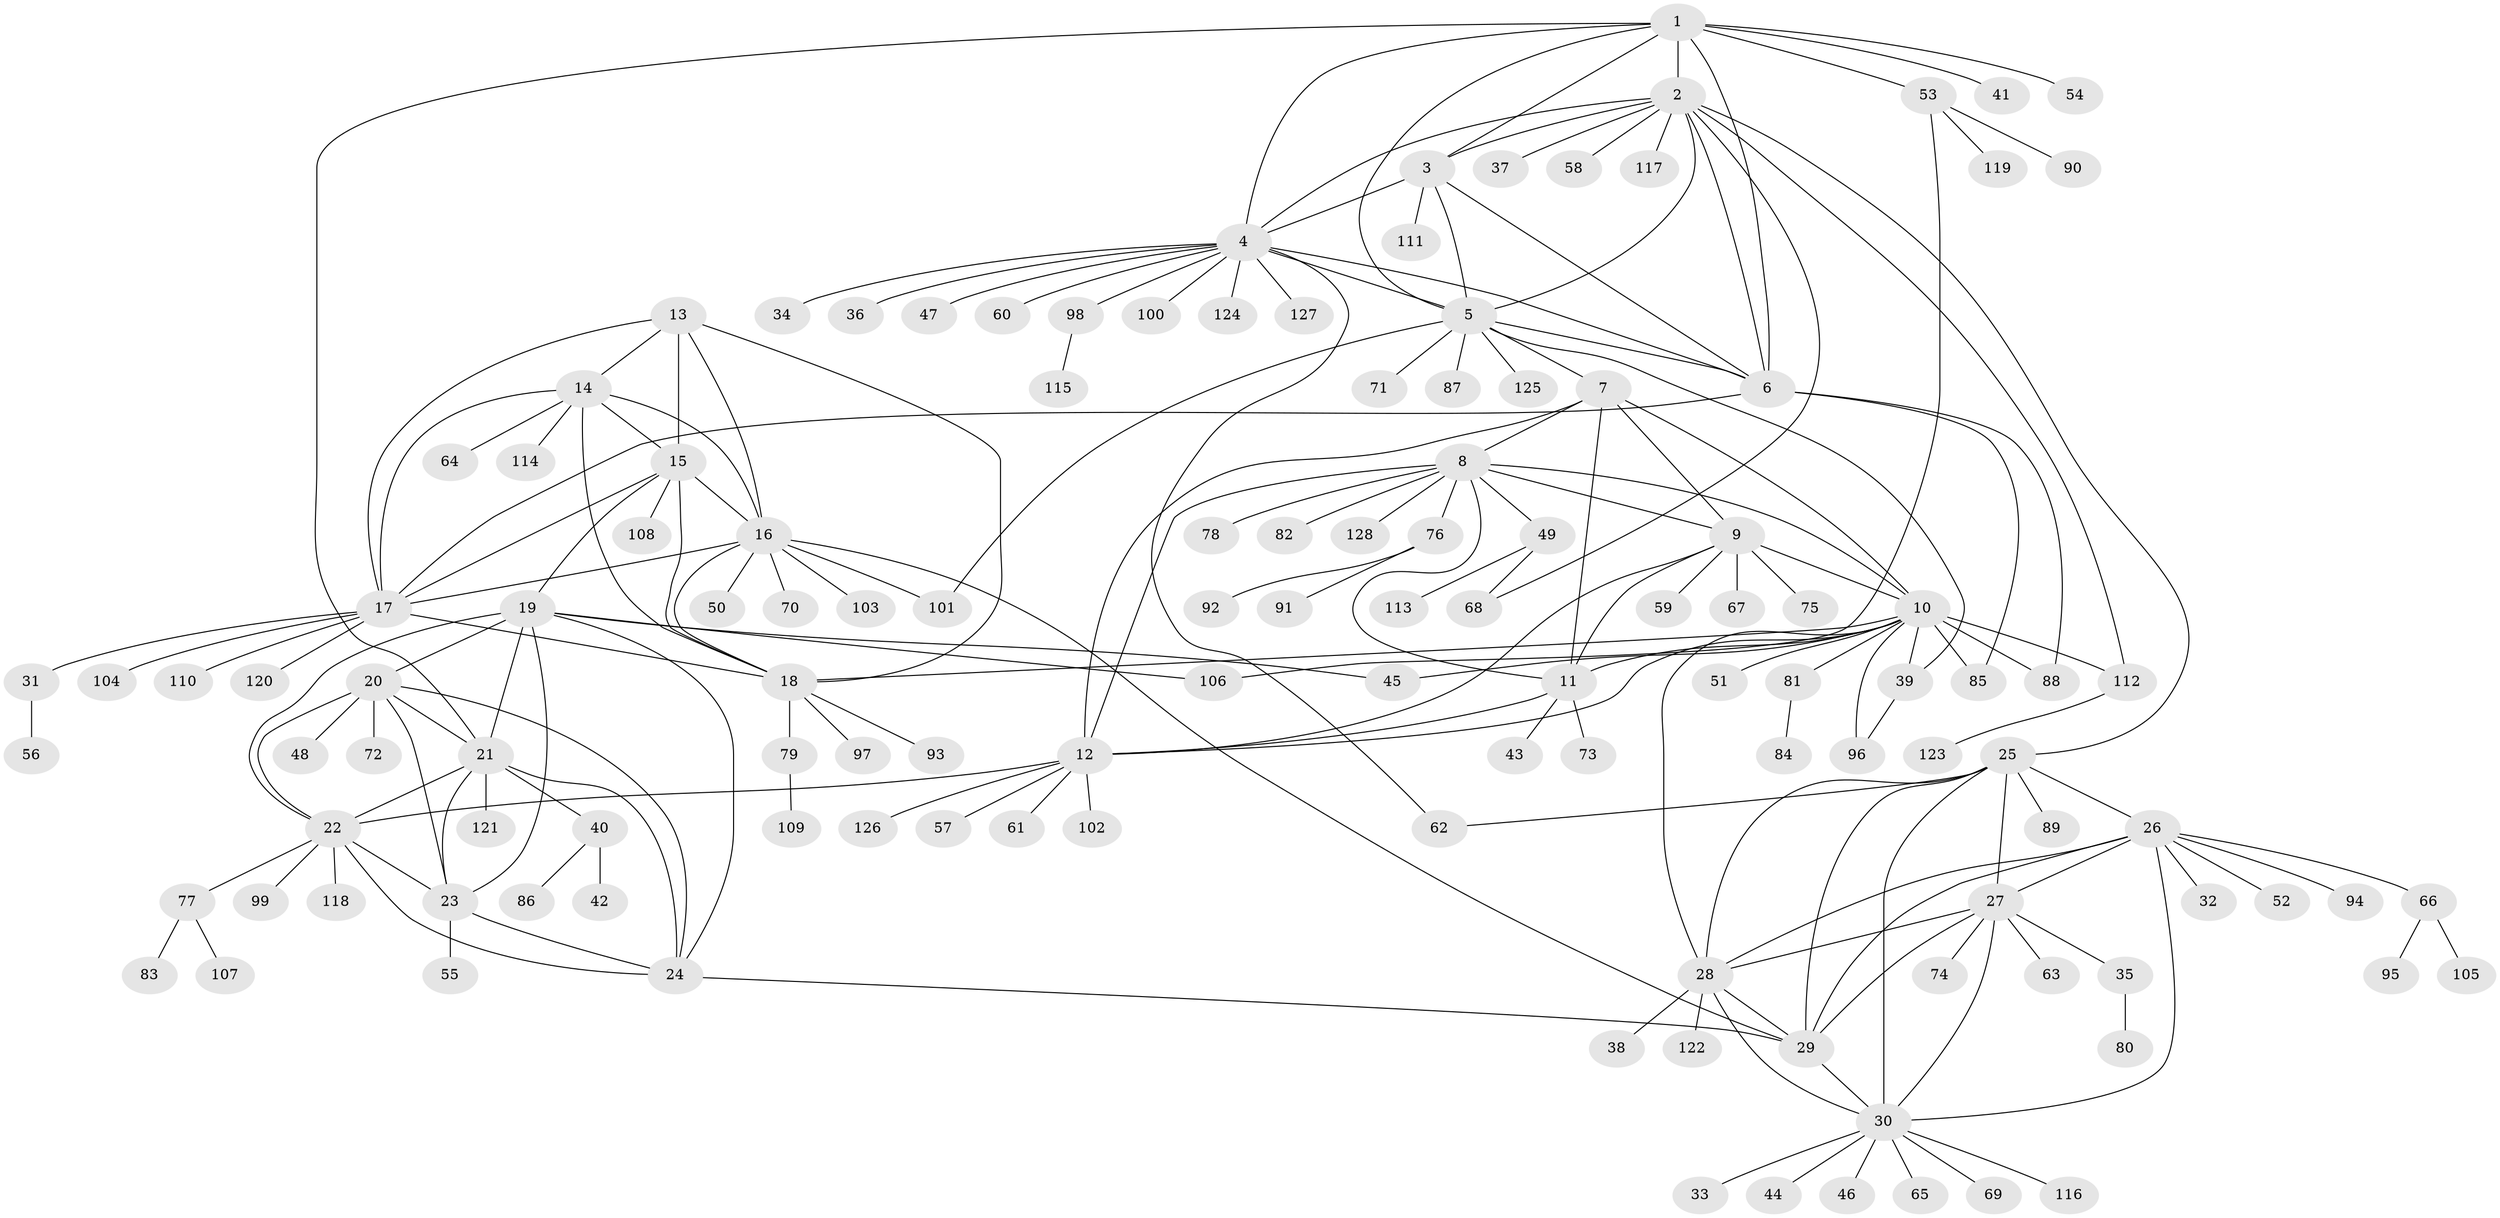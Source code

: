 // coarse degree distribution, {16: 0.00980392156862745, 9: 0.0392156862745098, 4: 0.0196078431372549, 12: 0.0196078431372549, 6: 0.0392156862745098, 11: 0.00980392156862745, 7: 0.029411764705882353, 5: 0.00980392156862745, 8: 0.029411764705882353, 1: 0.6666666666666666, 2: 0.11764705882352941, 3: 0.00980392156862745}
// Generated by graph-tools (version 1.1) at 2025/52/02/27/25 19:52:14]
// undirected, 128 vertices, 193 edges
graph export_dot {
graph [start="1"]
  node [color=gray90,style=filled];
  1;
  2;
  3;
  4;
  5;
  6;
  7;
  8;
  9;
  10;
  11;
  12;
  13;
  14;
  15;
  16;
  17;
  18;
  19;
  20;
  21;
  22;
  23;
  24;
  25;
  26;
  27;
  28;
  29;
  30;
  31;
  32;
  33;
  34;
  35;
  36;
  37;
  38;
  39;
  40;
  41;
  42;
  43;
  44;
  45;
  46;
  47;
  48;
  49;
  50;
  51;
  52;
  53;
  54;
  55;
  56;
  57;
  58;
  59;
  60;
  61;
  62;
  63;
  64;
  65;
  66;
  67;
  68;
  69;
  70;
  71;
  72;
  73;
  74;
  75;
  76;
  77;
  78;
  79;
  80;
  81;
  82;
  83;
  84;
  85;
  86;
  87;
  88;
  89;
  90;
  91;
  92;
  93;
  94;
  95;
  96;
  97;
  98;
  99;
  100;
  101;
  102;
  103;
  104;
  105;
  106;
  107;
  108;
  109;
  110;
  111;
  112;
  113;
  114;
  115;
  116;
  117;
  118;
  119;
  120;
  121;
  122;
  123;
  124;
  125;
  126;
  127;
  128;
  1 -- 2;
  1 -- 3;
  1 -- 4;
  1 -- 5;
  1 -- 6;
  1 -- 21;
  1 -- 41;
  1 -- 53;
  1 -- 54;
  2 -- 3;
  2 -- 4;
  2 -- 5;
  2 -- 6;
  2 -- 25;
  2 -- 37;
  2 -- 58;
  2 -- 68;
  2 -- 112;
  2 -- 117;
  3 -- 4;
  3 -- 5;
  3 -- 6;
  3 -- 111;
  4 -- 5;
  4 -- 6;
  4 -- 34;
  4 -- 36;
  4 -- 47;
  4 -- 60;
  4 -- 62;
  4 -- 98;
  4 -- 100;
  4 -- 124;
  4 -- 127;
  5 -- 6;
  5 -- 7;
  5 -- 39;
  5 -- 71;
  5 -- 87;
  5 -- 101;
  5 -- 125;
  6 -- 17;
  6 -- 85;
  6 -- 88;
  7 -- 8;
  7 -- 9;
  7 -- 10;
  7 -- 11;
  7 -- 12;
  8 -- 9;
  8 -- 10;
  8 -- 11;
  8 -- 12;
  8 -- 49;
  8 -- 76;
  8 -- 78;
  8 -- 82;
  8 -- 128;
  9 -- 10;
  9 -- 11;
  9 -- 12;
  9 -- 59;
  9 -- 67;
  9 -- 75;
  10 -- 11;
  10 -- 12;
  10 -- 18;
  10 -- 28;
  10 -- 39;
  10 -- 45;
  10 -- 51;
  10 -- 81;
  10 -- 85;
  10 -- 88;
  10 -- 96;
  10 -- 112;
  11 -- 12;
  11 -- 43;
  11 -- 73;
  12 -- 22;
  12 -- 57;
  12 -- 61;
  12 -- 102;
  12 -- 126;
  13 -- 14;
  13 -- 15;
  13 -- 16;
  13 -- 17;
  13 -- 18;
  14 -- 15;
  14 -- 16;
  14 -- 17;
  14 -- 18;
  14 -- 64;
  14 -- 114;
  15 -- 16;
  15 -- 17;
  15 -- 18;
  15 -- 19;
  15 -- 108;
  16 -- 17;
  16 -- 18;
  16 -- 29;
  16 -- 50;
  16 -- 70;
  16 -- 101;
  16 -- 103;
  17 -- 18;
  17 -- 31;
  17 -- 104;
  17 -- 110;
  17 -- 120;
  18 -- 79;
  18 -- 93;
  18 -- 97;
  19 -- 20;
  19 -- 21;
  19 -- 22;
  19 -- 23;
  19 -- 24;
  19 -- 45;
  19 -- 106;
  20 -- 21;
  20 -- 22;
  20 -- 23;
  20 -- 24;
  20 -- 48;
  20 -- 72;
  21 -- 22;
  21 -- 23;
  21 -- 24;
  21 -- 40;
  21 -- 121;
  22 -- 23;
  22 -- 24;
  22 -- 77;
  22 -- 99;
  22 -- 118;
  23 -- 24;
  23 -- 55;
  24 -- 29;
  25 -- 26;
  25 -- 27;
  25 -- 28;
  25 -- 29;
  25 -- 30;
  25 -- 62;
  25 -- 89;
  26 -- 27;
  26 -- 28;
  26 -- 29;
  26 -- 30;
  26 -- 32;
  26 -- 52;
  26 -- 66;
  26 -- 94;
  27 -- 28;
  27 -- 29;
  27 -- 30;
  27 -- 35;
  27 -- 63;
  27 -- 74;
  28 -- 29;
  28 -- 30;
  28 -- 38;
  28 -- 122;
  29 -- 30;
  30 -- 33;
  30 -- 44;
  30 -- 46;
  30 -- 65;
  30 -- 69;
  30 -- 116;
  31 -- 56;
  35 -- 80;
  39 -- 96;
  40 -- 42;
  40 -- 86;
  49 -- 68;
  49 -- 113;
  53 -- 90;
  53 -- 106;
  53 -- 119;
  66 -- 95;
  66 -- 105;
  76 -- 91;
  76 -- 92;
  77 -- 83;
  77 -- 107;
  79 -- 109;
  81 -- 84;
  98 -- 115;
  112 -- 123;
}
